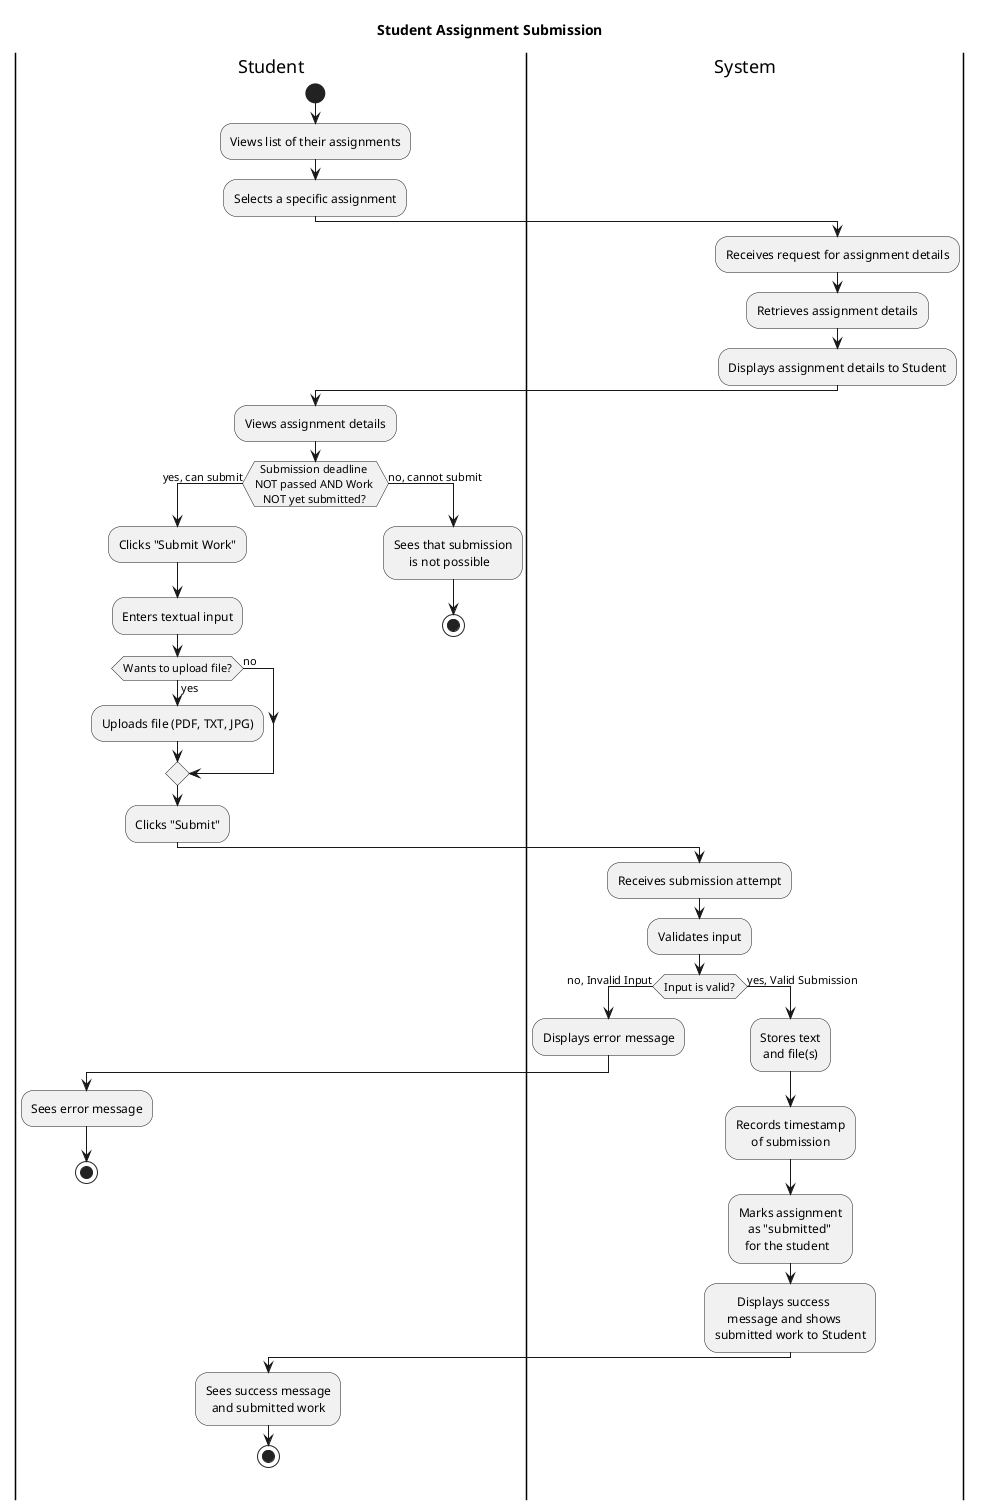 @startuml

title Student Assignment Submission

|Student|
start
:Views list of their assignments;
:Selects a specific assignment;

|System|
:Receives request for assignment details;
:Retrieves assignment details;
:Displays assignment details to Student;

|Student|
:Views assignment details;
if (  Submission deadline 
NOT passed AND Work 
   NOT yet submitted?) then (yes, can submit)
  :Clicks "Submit Work";
  :Enters textual input;
  if (Wants to upload file?) then (yes)
    :Uploads file (PDF, TXT, JPG);
  else (no)
  endif
  :Clicks "Submit";

  |System|
  :Receives submission attempt;
  :Validates input;
  if (Input is valid?) then (no, Invalid Input)
    |System|
    :Displays error message;
    |Student|
    :Sees error message;
    stop
  else (yes, Valid Submission)
    |System|
    :Stores text 
     and file(s);
    :Records timestamp 
         of submission;
    :Marks assignment 
       as "submitted" 
      for the student;
    :       Displays success 
        message and shows 
    submitted work to Student;
    |Student|
    :Sees success message 
      and submitted work;
    stop
  endif
else (no, cannot submit)
  |Student|
  :Sees that submission
       is not possible;
  stop
endif

@enduml